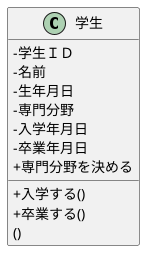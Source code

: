 @startuml
skinparam classAttributeIconSize 0
class 学生 {
 -学生ＩＤ
 -名前
 -生年月日
 -専門分野
 -入学年月日
 -卒業年月日
 +入学する()
 +卒業する()
 +専門分野を決める
 ()
}

@enduml
